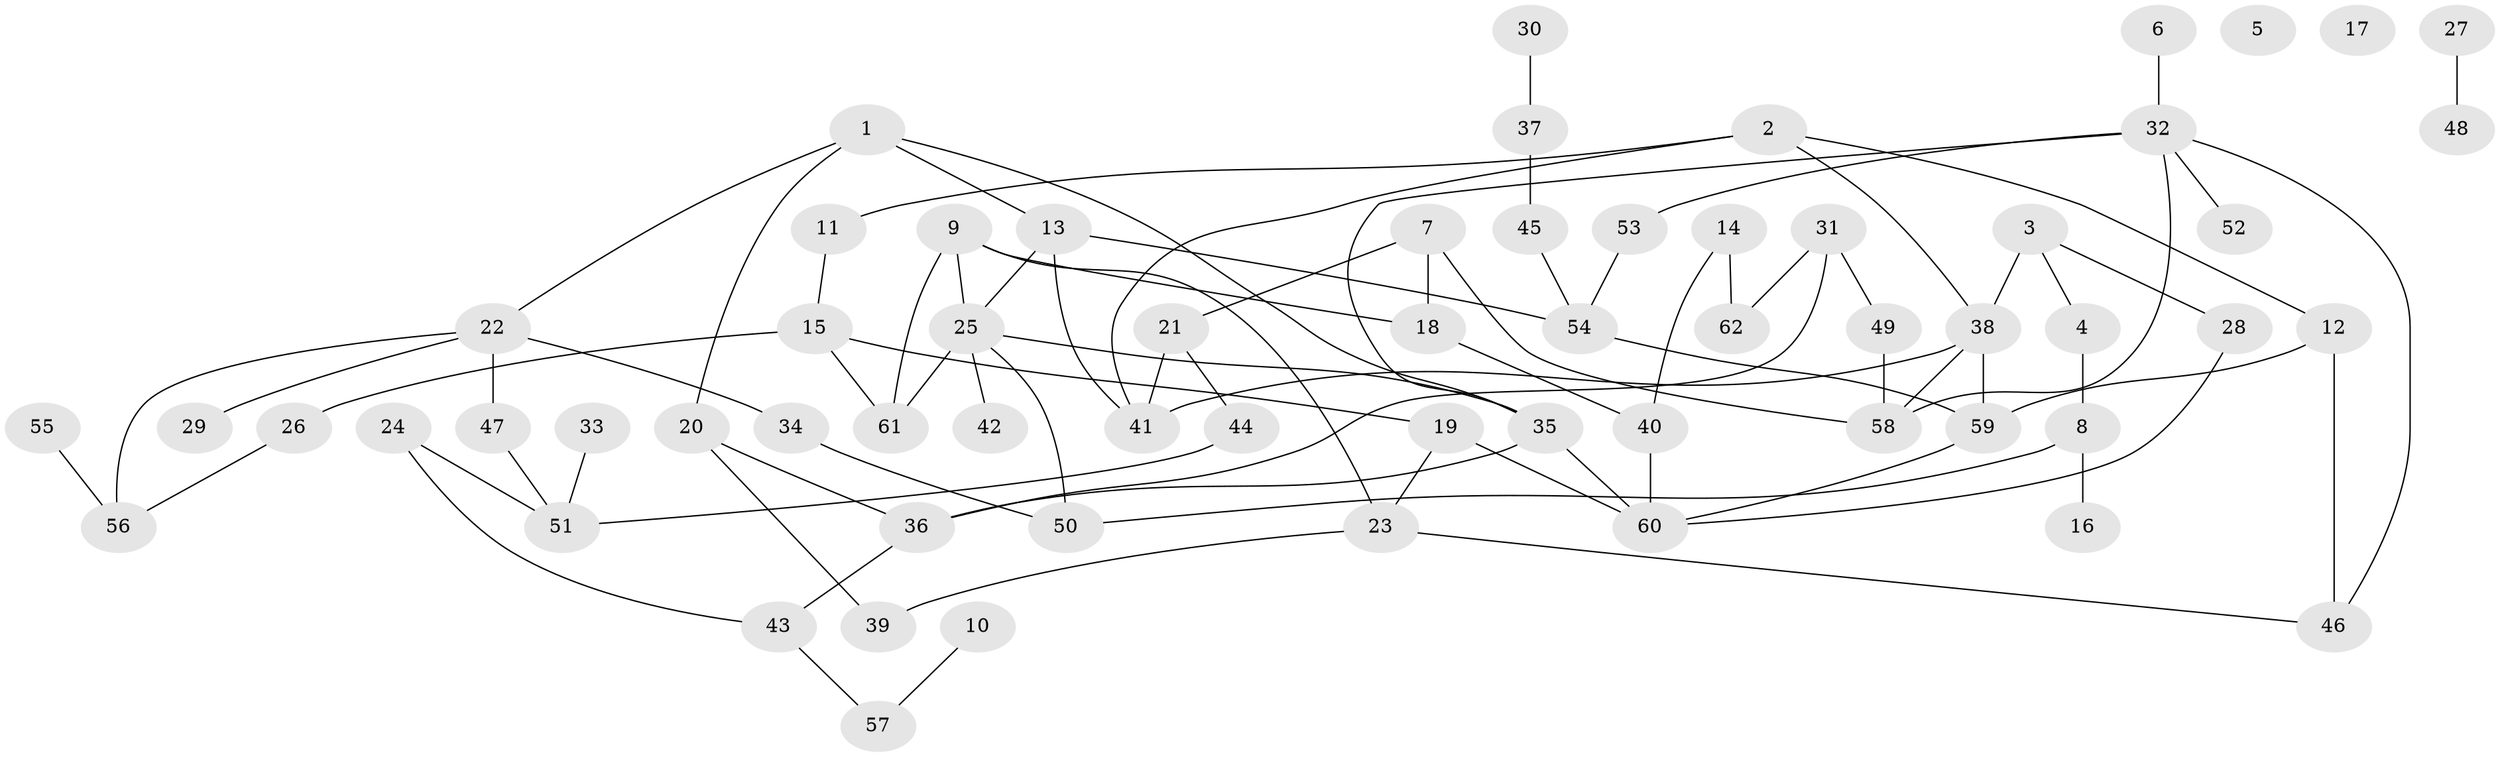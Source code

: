 // coarse degree distribution, {0: 0.16666666666666666, 1: 0.2777777777777778, 2: 0.16666666666666666, 3: 0.2222222222222222, 7: 0.05555555555555555, 4: 0.05555555555555555, 10: 0.05555555555555555}
// Generated by graph-tools (version 1.1) at 2025/42/03/04/25 21:42:33]
// undirected, 62 vertices, 84 edges
graph export_dot {
graph [start="1"]
  node [color=gray90,style=filled];
  1;
  2;
  3;
  4;
  5;
  6;
  7;
  8;
  9;
  10;
  11;
  12;
  13;
  14;
  15;
  16;
  17;
  18;
  19;
  20;
  21;
  22;
  23;
  24;
  25;
  26;
  27;
  28;
  29;
  30;
  31;
  32;
  33;
  34;
  35;
  36;
  37;
  38;
  39;
  40;
  41;
  42;
  43;
  44;
  45;
  46;
  47;
  48;
  49;
  50;
  51;
  52;
  53;
  54;
  55;
  56;
  57;
  58;
  59;
  60;
  61;
  62;
  1 -- 13;
  1 -- 20;
  1 -- 22;
  1 -- 35;
  2 -- 11;
  2 -- 12;
  2 -- 38;
  2 -- 41;
  3 -- 4;
  3 -- 28;
  3 -- 38;
  4 -- 8;
  6 -- 32;
  7 -- 18;
  7 -- 21;
  7 -- 58;
  8 -- 16;
  8 -- 50;
  9 -- 18;
  9 -- 23;
  9 -- 25;
  9 -- 61;
  10 -- 57;
  11 -- 15;
  12 -- 46;
  12 -- 59;
  13 -- 25;
  13 -- 41;
  13 -- 54;
  14 -- 40;
  14 -- 62;
  15 -- 19;
  15 -- 26;
  15 -- 61;
  18 -- 40;
  19 -- 23;
  19 -- 60;
  20 -- 36;
  20 -- 39;
  21 -- 41;
  21 -- 44;
  22 -- 29;
  22 -- 34;
  22 -- 47;
  22 -- 56;
  23 -- 39;
  23 -- 46;
  24 -- 43;
  24 -- 51;
  25 -- 35;
  25 -- 42;
  25 -- 50;
  25 -- 61;
  26 -- 56;
  27 -- 48;
  28 -- 60;
  30 -- 37;
  31 -- 36;
  31 -- 49;
  31 -- 62;
  32 -- 35;
  32 -- 46;
  32 -- 52;
  32 -- 53;
  32 -- 58;
  33 -- 51;
  34 -- 50;
  35 -- 36;
  35 -- 60;
  36 -- 43;
  37 -- 45;
  38 -- 41;
  38 -- 58;
  38 -- 59;
  40 -- 60;
  43 -- 57;
  44 -- 51;
  45 -- 54;
  47 -- 51;
  49 -- 58;
  53 -- 54;
  54 -- 59;
  55 -- 56;
  59 -- 60;
}
